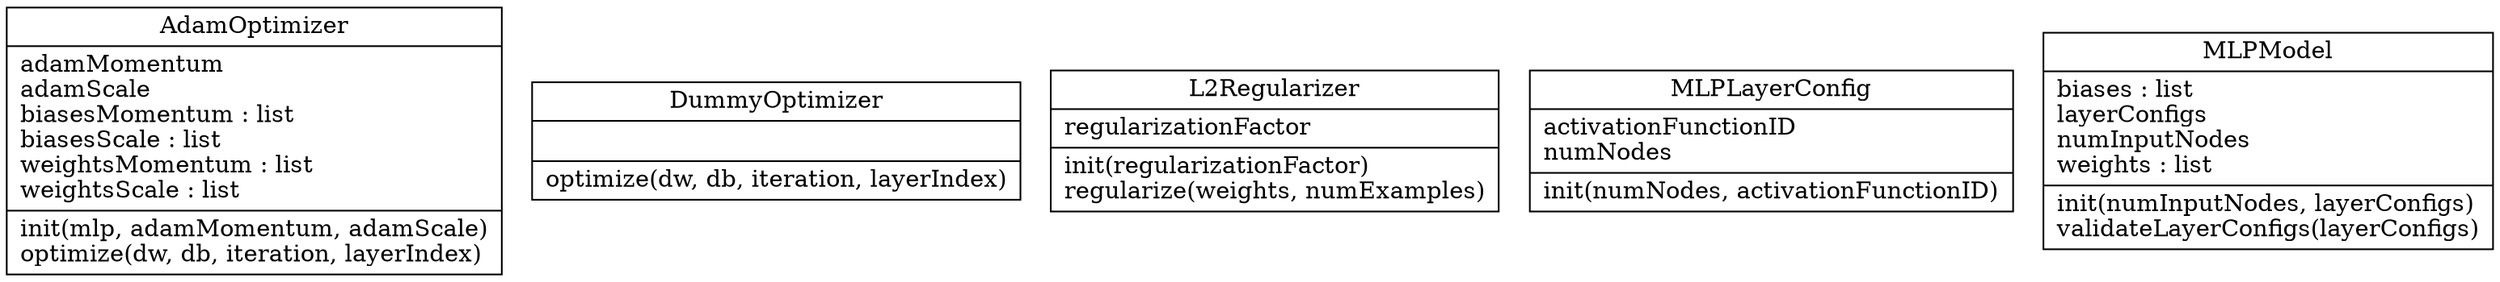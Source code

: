 digraph "classes" {
charset="utf-8"
rankdir=BT
"0" [label="{AdamOptimizer|adamMomentum\ladamScale\lbiasesMomentum : list\lbiasesScale : list\lweightsMomentum : list\lweightsScale : list\l|init(mlp, adamMomentum, adamScale)\loptimize(dw, db, iteration, layerIndex)\l}", shape="record"];
"1" [label="{DummyOptimizer|\l|optimize(dw, db, iteration, layerIndex)\l}", shape="record"];
"2" [label="{L2Regularizer|regularizationFactor\l|init(regularizationFactor)\lregularize(weights, numExamples)\l}", shape="record"];
"3" [label="{MLPLayerConfig|activationFunctionID\lnumNodes\l|init(numNodes, activationFunctionID)\l}", shape="record"];
"4" [label="{MLPModel|biases : list\llayerConfigs\lnumInputNodes\lweights : list\l|init(numInputNodes, layerConfigs)\lvalidateLayerConfigs(layerConfigs)\l}", shape="record"];
}
